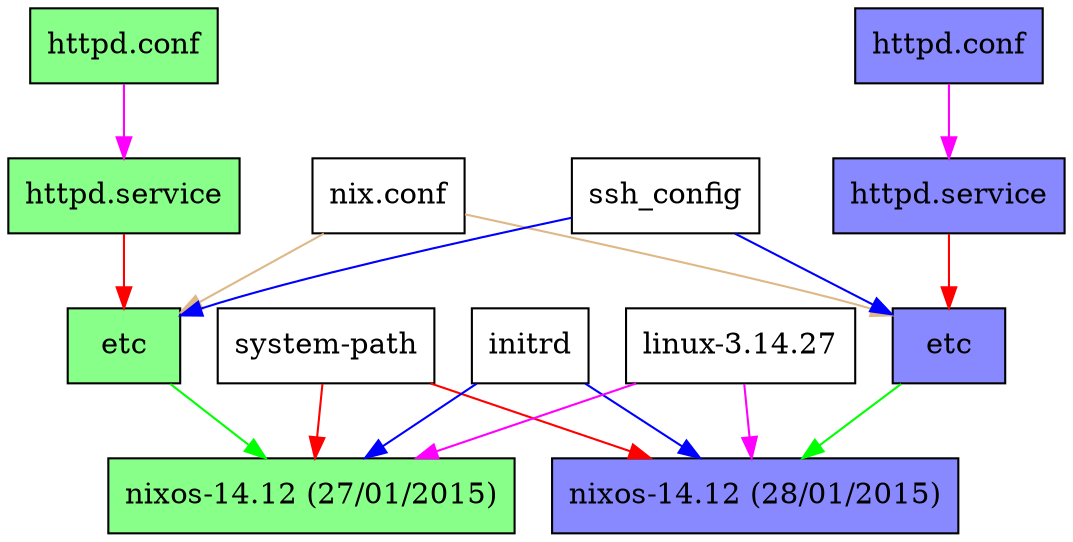 digraph G { bgcolor="transparent";

"/nix/store/hl67c5fpac7v45rsviw5bp23cdf0ilg9-system-path" [label="system-path", shape = box, style = filled, fillcolor = "#ffffff"];
"/nix/store/msz913camsfigd1833g54p7w42h8vgns-initrd" [label="initrd", shape = box, style = filled, fillcolor = "#ffffff"];
"/nix/store/w0ml58bivg2jyczpjm66rl3c7vklnbkj-linux-3.14.27" [label="linux-3.14.27", shape = box, style = filled, fillcolor = "#ffffff"];
"/nix/store/h0v77f8jrcb16rwv4nnz19cnl3v6n8x1-nix.conf" [label="nix.conf", shape = box, style = filled, fillcolor = "#ffffff"];
"/nix/store/ilf7i62f6l04jj0wf30krhv04sgkv4yk-ssh_config" [label="ssh_config", shape = box, style = filled, fillcolor = "#ffffff"];


"/nix/store/ww898i6akgb0wmz1fd15kg7zdg7r5wv5-nixos-14.12.231.139ead2" [label = "nixos-14.12 (27/01/2015)", shape = box, style = filled, fillcolor = "#88ff88"];
"/nix/store/9qw73074zbkn5hhkb9zn021rwaxdyafk-etc" [label = "etc", shape = box, style = filled, fillcolor = "#88ff88"];
"/nix/store/vpcwnc6b51ndhkzdss282l27l96l9nxz-httpd.conf" [label="httpd.conf", shape = box, style = filled, fillcolor = "#88ff88"];
"/nix/store/f9nr84g44823ixnk7ra535lynrnnh55r-unit-httpd.service" [label="httpd.service", shape = box, style = filled, fillcolor = "#88ff88"];

"/nix/store/9qw73074zbkn5hhkb9zn021rwaxdyafk-etc" -> "/nix/store/ww898i6akgb0wmz1fd15kg7zdg7r5wv5-nixos-14.12.231.139ead2" [color = "green"];
"/nix/store/hl67c5fpac7v45rsviw5bp23cdf0ilg9-system-path" -> "/nix/store/ww898i6akgb0wmz1fd15kg7zdg7r5wv5-nixos-14.12.231.139ead2" [color = "red"];
"/nix/store/msz913camsfigd1833g54p7w42h8vgns-initrd" -> "/nix/store/ww898i6akgb0wmz1fd15kg7zdg7r5wv5-nixos-14.12.231.139ead2" [color = "blue"];
"/nix/store/w0ml58bivg2jyczpjm66rl3c7vklnbkj-linux-3.14.27" -> "/nix/store/ww898i6akgb0wmz1fd15kg7zdg7r5wv5-nixos-14.12.231.139ead2" [color = "magenta"];

"/nix/store/f9nr84g44823ixnk7ra535lynrnnh55r-unit-httpd.service" -> "/nix/store/9qw73074zbkn5hhkb9zn021rwaxdyafk-etc" [color = "red"];
"/nix/store/h0v77f8jrcb16rwv4nnz19cnl3v6n8x1-nix.conf" -> "/nix/store/9qw73074zbkn5hhkb9zn021rwaxdyafk-etc" [color = "burlywood"];
"/nix/store/ilf7i62f6l04jj0wf30krhv04sgkv4yk-ssh_config" -> "/nix/store/9qw73074zbkn5hhkb9zn021rwaxdyafk-etc" [color = "blue"];
"/nix/store/vpcwnc6b51ndhkzdss282l27l96l9nxz-httpd.conf" -> "/nix/store/f9nr84g44823ixnk7ra535lynrnnh55r-unit-httpd.service" [color = "magenta"];


"/nix/store/ww898i6akgb0wmz1fd15kg7zdg7r5wv5-nixos-14.12.231.139ead3" [label = "nixos-14.12 (28/01/2015)", shape = box, style = filled, fillcolor = "#8888ff"];
"/nix/store/9qw73074zbkn5hhkb9zn021rwaxdyafi-etc" [label = "etc", shape = box, style = filled, fillcolor = "#8888ff"];
"/nix/store/vpcwnc6b51ndhkzdss282l27l96l9nxa-httpd.conf" [label="httpd.conf", shape = box, style = filled, fillcolor = "#8888ff"];
"/nix/store/f9nr84g44823ixnk7ra535lynrnnh55a-unit-httpd.service" [label="httpd.service", shape = box, style = filled, fillcolor = "#8888ff"];

"/nix/store/9qw73074zbkn5hhkb9zn021rwaxdyafi-etc" -> "/nix/store/ww898i6akgb0wmz1fd15kg7zdg7r5wv5-nixos-14.12.231.139ead3" [color = "green"];
"/nix/store/hl67c5fpac7v45rsviw5bp23cdf0ilg9-system-path" -> "/nix/store/ww898i6akgb0wmz1fd15kg7zdg7r5wv5-nixos-14.12.231.139ead3" [color = "red"];
"/nix/store/msz913camsfigd1833g54p7w42h8vgns-initrd" -> "/nix/store/ww898i6akgb0wmz1fd15kg7zdg7r5wv5-nixos-14.12.231.139ead3" [color = "blue"];
"/nix/store/w0ml58bivg2jyczpjm66rl3c7vklnbkj-linux-3.14.27" -> "/nix/store/ww898i6akgb0wmz1fd15kg7zdg7r5wv5-nixos-14.12.231.139ead3" [color = "magenta"];

"/nix/store/f9nr84g44823ixnk7ra535lynrnnh55a-unit-httpd.service" -> "/nix/store/9qw73074zbkn5hhkb9zn021rwaxdyafi-etc" [color = "red"];
"/nix/store/h0v77f8jrcb16rwv4nnz19cnl3v6n8x1-nix.conf" -> "/nix/store/9qw73074zbkn5hhkb9zn021rwaxdyafi-etc" [color = "burlywood"];
"/nix/store/ilf7i62f6l04jj0wf30krhv04sgkv4yk-ssh_config" -> "/nix/store/9qw73074zbkn5hhkb9zn021rwaxdyafi-etc" [color = "blue"];
"/nix/store/vpcwnc6b51ndhkzdss282l27l96l9nxa-httpd.conf" -> "/nix/store/f9nr84g44823ixnk7ra535lynrnnh55a-unit-httpd.service" [color = "magenta"];

}
